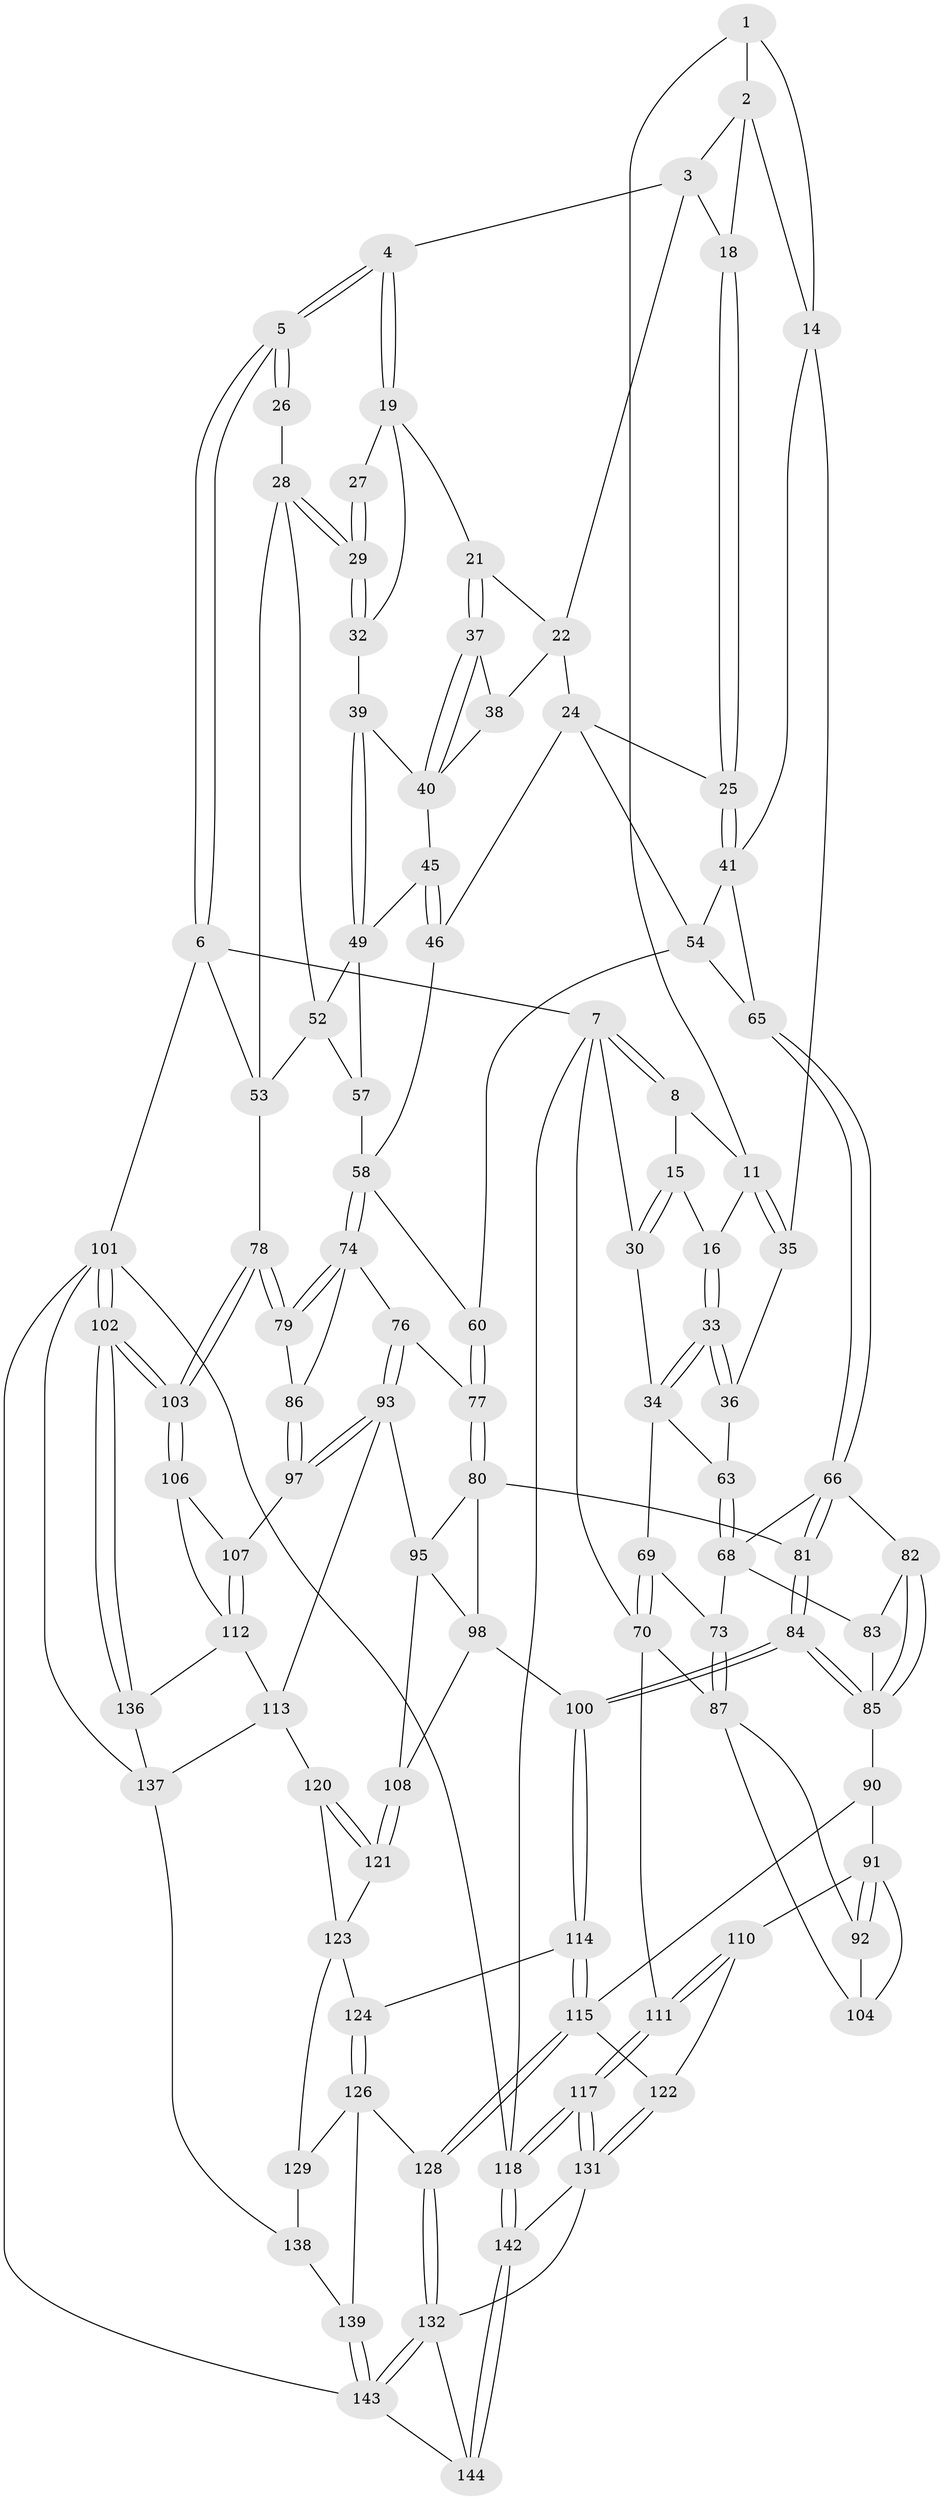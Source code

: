 // original degree distribution, {3: 0.0273972602739726, 4: 0.21232876712328766, 5: 0.5342465753424658, 6: 0.22602739726027396}
// Generated by graph-tools (version 1.1) at 2025/11/02/27/25 16:11:52]
// undirected, 102 vertices, 232 edges
graph export_dot {
graph [start="1"]
  node [color=gray90,style=filled];
  1 [pos="+0.4138921937841671+0",super="+10"];
  2 [pos="+0.6363751121587845+0",super="+13"];
  3 [pos="+0.7189617013086939+0",super="+17"];
  4 [pos="+1+0"];
  5 [pos="+1+0"];
  6 [pos="+1+0"];
  7 [pos="+0+0",super="+31"];
  8 [pos="+0+0",super="+9"];
  11 [pos="+0.3177052384758186+0.14055866735133388",super="+12"];
  14 [pos="+0.45595124338379517+0.12341830910546678",super="+43"];
  15 [pos="+0.11638145232246101+0.03518368441891142"];
  16 [pos="+0.18576077287753742+0.09088694450640424"];
  18 [pos="+0.6053250734079562+0.1255479409277238"];
  19 [pos="+0.8886419961433355+0.10462929528225522",super="+20"];
  21 [pos="+0.8483882104815144+0.12289042292235187"];
  22 [pos="+0.7185437032539029+0",super="+23"];
  24 [pos="+0.6741040602764014+0.18323173522187663",super="+47"];
  25 [pos="+0.6332484107646411+0.18643644008905447"];
  26 [pos="+0.9777062331707902+0.10618509121507981"];
  27 [pos="+0.9502630396965435+0.11268664680563356"];
  28 [pos="+0.9530802617394002+0.19086069316566184",super="+51"];
  29 [pos="+0.9426541324044462+0.18497824754023878"];
  30 [pos="+0.01538921264496056+0.20167228180072935"];
  32 [pos="+0.9257338051911346+0.1769184134943946"];
  33 [pos="+0.1788688343881443+0.21866690549199003"];
  34 [pos="+0.15663196441232172+0.23548150879045096",super="+64"];
  35 [pos="+0.31714895046764513+0.14114000132239693",super="+48"];
  36 [pos="+0.21086674116905607+0.21307688566940255",super="+62"];
  37 [pos="+0.8355338143798245+0.1330902970586933"];
  38 [pos="+0.7613980503609089+0.1336873786502189"];
  39 [pos="+0.8732505759665152+0.20323760213470163"];
  40 [pos="+0.8381678741996674+0.17995003811055704",super="+44"];
  41 [pos="+0.5318936630337374+0.28789734859493843",super="+42"];
  45 [pos="+0.7856240666752513+0.2721543028922284"];
  46 [pos="+0.7799840594109836+0.273732387016571"];
  49 [pos="+0.8631982617208902+0.24269258362448481",super="+50"];
  52 [pos="+0.8983949391113184+0.25087484521112563",super="+56"];
  53 [pos="+1+0.34330095478899375",super="+55"];
  54 [pos="+0.6891403678640721+0.3099455905237578",super="+61"];
  57 [pos="+0.9067590527345153+0.3796479383575973"];
  58 [pos="+0.8947766411389992+0.38992660806865326",super="+59"];
  60 [pos="+0.7174272004974485+0.43536350374560184"];
  63 [pos="+0.3286379548671007+0.35378391501548995"];
  65 [pos="+0.505469207875674+0.32541219231442775"];
  66 [pos="+0.49139964988393997+0.39378470872902205",super="+67"];
  68 [pos="+0.31226993346047477+0.39238073143418983",super="+72"];
  69 [pos="+0.165541487939383+0.3474179443935557"];
  70 [pos="+0+0.5047482707154218",super="+71"];
  73 [pos="+0.2100028634360045+0.4491792846887337"];
  74 [pos="+0.860512247452049+0.4825050277293762",super="+75"];
  76 [pos="+0.7223355945447163+0.49409654103958606"];
  77 [pos="+0.712379376103808+0.48397487498345104"];
  78 [pos="+1+0.4896816935305139"];
  79 [pos="+0.9034338407084119+0.5850212226046367"];
  80 [pos="+0.5971855105088265+0.5269593551586204",super="+96"];
  81 [pos="+0.5476753669541898+0.4959607655466173"];
  82 [pos="+0.43536107714225336+0.4400578721443384"];
  83 [pos="+0.24796576907699375+0.4748085300169457"];
  84 [pos="+0.4070403177498355+0.6334489129746285"];
  85 [pos="+0.3697240359458527+0.6168084030656972",super="+89"];
  86 [pos="+0.893056987119132+0.5962123362541806"];
  87 [pos="+0.12906803767287803+0.5086364243588369",super="+88"];
  90 [pos="+0.275513313253913+0.6512539666696011"];
  91 [pos="+0.22810687795264117+0.6433811037883934",super="+109"];
  92 [pos="+0.15904020266416669+0.6189281415129172"];
  93 [pos="+0.7681065141683455+0.6562574750898792",super="+94"];
  95 [pos="+0.6920224650792903+0.6760552760263473",super="+105"];
  97 [pos="+0.8637350897649227+0.6387046186957802"];
  98 [pos="+0.5573147019506633+0.6254539775612802",super="+99"];
  100 [pos="+0.4640863507254628+0.6945898777038408"];
  101 [pos="+1+1",super="+146"];
  102 [pos="+1+1"];
  103 [pos="+1+0.8123707242294553"];
  104 [pos="+0.08225216291267516+0.6500600494696814"];
  106 [pos="+1+0.7733106153841387"];
  107 [pos="+0.8710321052081319+0.649389570169456"];
  108 [pos="+0.6645945964757477+0.7049867026522867"];
  110 [pos="+0.08350588103288567+0.7230238338443328"];
  111 [pos="+0+0.8188733730313524"];
  112 [pos="+0.8716962481011787+0.821684319229667",super="+135"];
  113 [pos="+0.7890245575093676+0.7860913268889659",super="+119"];
  114 [pos="+0.4691045554890522+0.7177669114574251"];
  115 [pos="+0.32669776626715885+0.8361318645122044",super="+116"];
  117 [pos="+0+1"];
  118 [pos="+0+1"];
  120 [pos="+0.6594249625929366+0.8107422398458806"];
  121 [pos="+0.6327919130485841+0.7694251765323635"];
  122 [pos="+0.14228421679321185+0.784836814972979"];
  123 [pos="+0.5448272613167277+0.7727513758921887",super="+125"];
  124 [pos="+0.5045000806066681+0.7607888196792124"];
  126 [pos="+0.4757840857820346+0.8519313725293247",super="+127"];
  128 [pos="+0.32197847981728184+0.8792183004872727"];
  129 [pos="+0.5700108017959072+0.9220601420305469",super="+130"];
  131 [pos="+0.1400988228385649+0.8581796283726079",super="+134"];
  132 [pos="+0.31956060867139024+0.8845226751415347",super="+133"];
  136 [pos="+0.8651905640634852+0.8889210008397359"];
  137 [pos="+0.735328501114064+0.9909266100139297",super="+140"];
  138 [pos="+0.45520481227624016+0.9576080544777449",super="+141"];
  139 [pos="+0.4250355271255378+0.9650867434507318"];
  142 [pos="+0.0511843233692405+1"];
  143 [pos="+0.3909309520922096+0.9836839006761163",super="+145"];
  144 [pos="+0.15379416171535626+1"];
  1 -- 2;
  1 -- 11;
  1 -- 14;
  2 -- 3;
  2 -- 18;
  2 -- 14;
  3 -- 4;
  3 -- 18;
  3 -- 22;
  4 -- 5;
  4 -- 5;
  4 -- 19;
  4 -- 19;
  5 -- 6;
  5 -- 6;
  5 -- 26;
  5 -- 26;
  6 -- 7;
  6 -- 53;
  6 -- 101;
  7 -- 8;
  7 -- 8;
  7 -- 118;
  7 -- 70;
  7 -- 30;
  8 -- 15;
  8 -- 11;
  11 -- 35;
  11 -- 35;
  11 -- 16;
  14 -- 41;
  14 -- 35;
  15 -- 16;
  15 -- 30;
  15 -- 30;
  16 -- 33;
  16 -- 33;
  18 -- 25;
  18 -- 25;
  19 -- 27;
  19 -- 32;
  19 -- 21;
  21 -- 22;
  21 -- 37;
  21 -- 37;
  22 -- 24;
  22 -- 38;
  24 -- 25;
  24 -- 54;
  24 -- 46;
  25 -- 41;
  25 -- 41;
  26 -- 28;
  27 -- 29;
  27 -- 29;
  28 -- 29;
  28 -- 29;
  28 -- 53;
  28 -- 52;
  29 -- 32;
  29 -- 32;
  30 -- 34;
  32 -- 39;
  33 -- 34;
  33 -- 34;
  33 -- 36;
  33 -- 36;
  34 -- 69;
  34 -- 63;
  35 -- 36 [weight=2];
  36 -- 63;
  37 -- 38;
  37 -- 40;
  37 -- 40;
  38 -- 40;
  39 -- 40;
  39 -- 49;
  39 -- 49;
  40 -- 45;
  41 -- 54;
  41 -- 65;
  45 -- 46;
  45 -- 46;
  45 -- 49;
  46 -- 58;
  49 -- 52;
  49 -- 57;
  52 -- 57;
  52 -- 53;
  53 -- 78;
  54 -- 65;
  54 -- 60;
  57 -- 58;
  58 -- 74;
  58 -- 74;
  58 -- 60;
  60 -- 77;
  60 -- 77;
  63 -- 68;
  63 -- 68;
  65 -- 66;
  65 -- 66;
  66 -- 81;
  66 -- 81;
  66 -- 68;
  66 -- 82;
  68 -- 73;
  68 -- 83;
  69 -- 70;
  69 -- 70;
  69 -- 73;
  70 -- 111;
  70 -- 87;
  73 -- 87;
  73 -- 87;
  74 -- 79;
  74 -- 79;
  74 -- 76;
  74 -- 86;
  76 -- 77;
  76 -- 93;
  76 -- 93;
  77 -- 80;
  77 -- 80;
  78 -- 79;
  78 -- 79;
  78 -- 103;
  78 -- 103;
  79 -- 86;
  80 -- 81;
  80 -- 98;
  80 -- 95;
  81 -- 84;
  81 -- 84;
  82 -- 83;
  82 -- 85;
  82 -- 85;
  83 -- 85;
  84 -- 85;
  84 -- 85;
  84 -- 100;
  84 -- 100;
  85 -- 90;
  86 -- 97;
  86 -- 97;
  87 -- 92;
  87 -- 104;
  90 -- 91;
  90 -- 115;
  91 -- 92;
  91 -- 92;
  91 -- 104;
  91 -- 110;
  92 -- 104;
  93 -- 97;
  93 -- 97;
  93 -- 113;
  93 -- 95;
  95 -- 98;
  95 -- 108;
  97 -- 107;
  98 -- 100;
  98 -- 108;
  100 -- 114;
  100 -- 114;
  101 -- 102;
  101 -- 102;
  101 -- 118;
  101 -- 137;
  101 -- 143;
  102 -- 103;
  102 -- 103;
  102 -- 136;
  102 -- 136;
  103 -- 106;
  103 -- 106;
  106 -- 107;
  106 -- 112;
  107 -- 112;
  107 -- 112;
  108 -- 121;
  108 -- 121;
  110 -- 111;
  110 -- 111;
  110 -- 122;
  111 -- 117;
  111 -- 117;
  112 -- 113;
  112 -- 136;
  113 -- 120;
  113 -- 137;
  114 -- 115;
  114 -- 115;
  114 -- 124;
  115 -- 128;
  115 -- 128;
  115 -- 122;
  117 -- 118;
  117 -- 118;
  117 -- 131;
  117 -- 131;
  118 -- 142;
  118 -- 142;
  120 -- 121;
  120 -- 121;
  120 -- 123;
  121 -- 123;
  122 -- 131;
  122 -- 131;
  123 -- 124;
  123 -- 129;
  124 -- 126;
  124 -- 126;
  126 -- 129;
  126 -- 128;
  126 -- 139;
  128 -- 132;
  128 -- 132;
  129 -- 138 [weight=2];
  131 -- 142;
  131 -- 132;
  132 -- 143;
  132 -- 143;
  132 -- 144;
  136 -- 137;
  137 -- 138;
  138 -- 139;
  139 -- 143;
  139 -- 143;
  142 -- 144;
  142 -- 144;
  143 -- 144;
}

